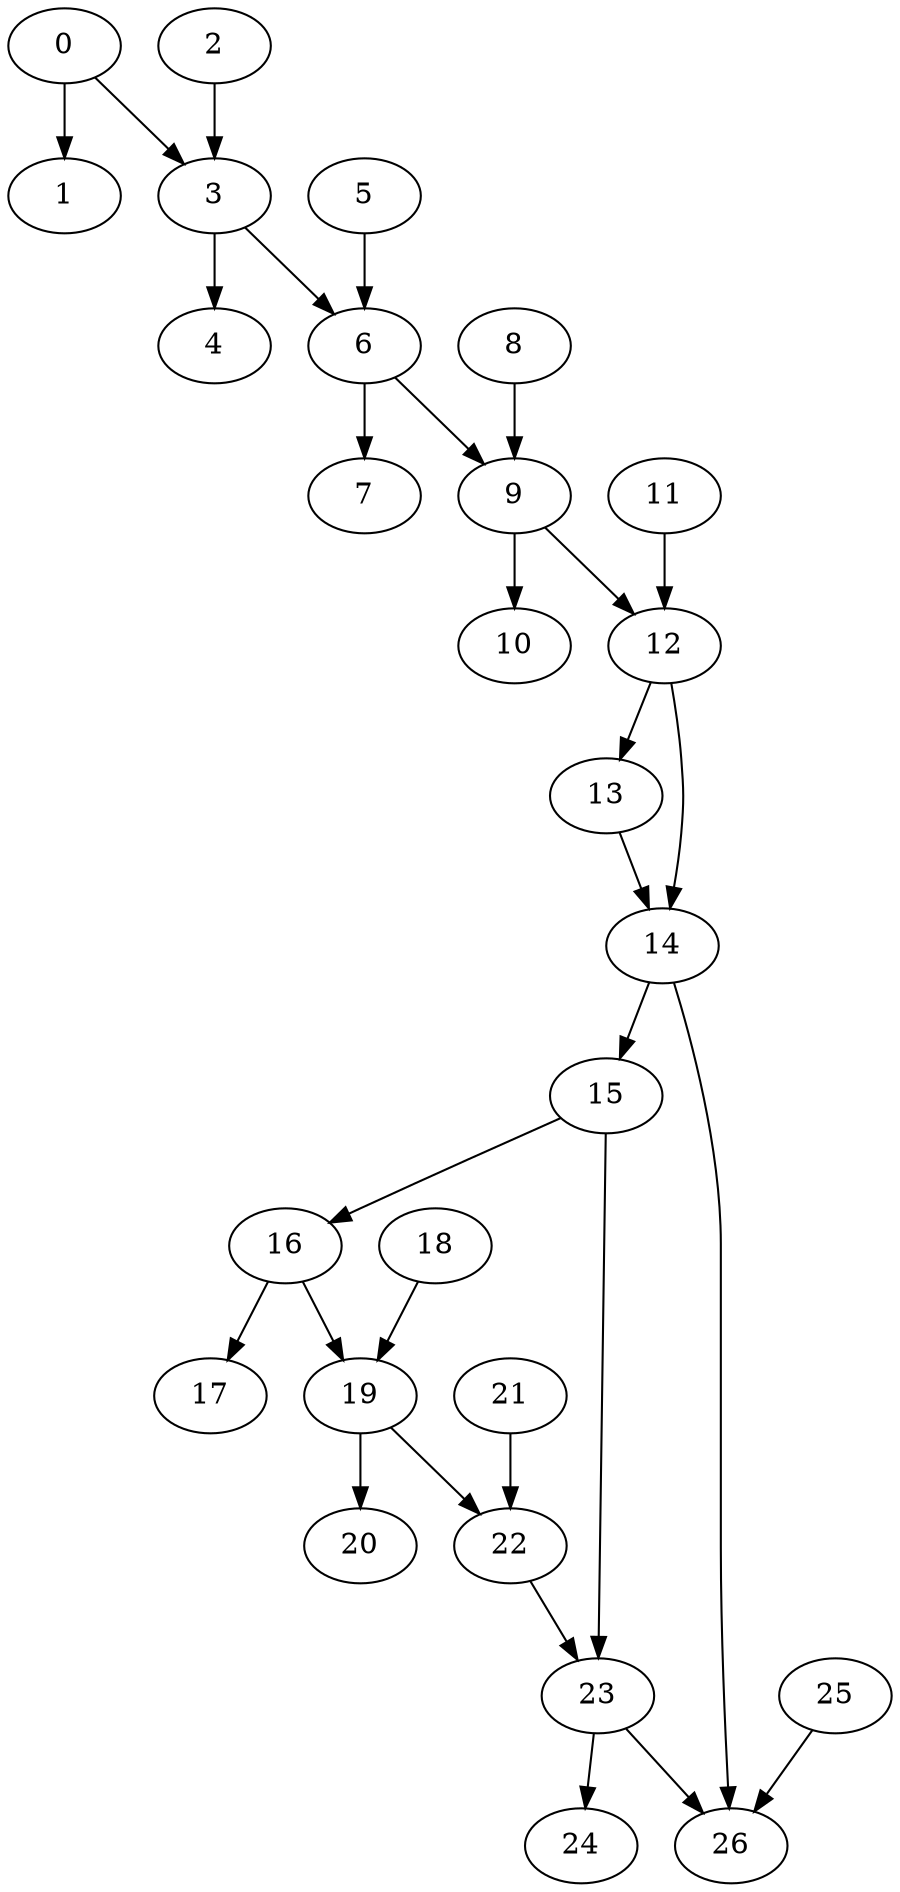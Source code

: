 digraph {
	0
	1
	2
	3
	4
	5
	6
	7
	8
	9
	10
	11
	12
	13
	14
	15
	16
	17
	18
	19
	20
	21
	22
	23
	24
	25
	26
	19 -> 20
	14 -> 26
	23 -> 26
	25 -> 26
	0 -> 3
	2 -> 3
	6 -> 9
	8 -> 9
	9 -> 10
	3 -> 6
	5 -> 6
	14 -> 15
	0 -> 1
	6 -> 7
	12 -> 14
	13 -> 14
	15 -> 16
	23 -> 24
	15 -> 23
	22 -> 23
	16 -> 17
	16 -> 19
	18 -> 19
	12 -> 13
	19 -> 22
	21 -> 22
	3 -> 4
	9 -> 12
	11 -> 12
}
